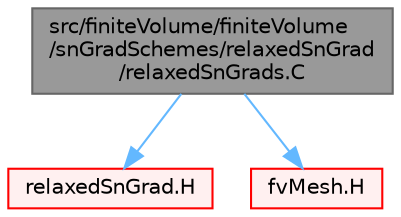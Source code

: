 digraph "src/finiteVolume/finiteVolume/snGradSchemes/relaxedSnGrad/relaxedSnGrads.C"
{
 // LATEX_PDF_SIZE
  bgcolor="transparent";
  edge [fontname=Helvetica,fontsize=10,labelfontname=Helvetica,labelfontsize=10];
  node [fontname=Helvetica,fontsize=10,shape=box,height=0.2,width=0.4];
  Node1 [id="Node000001",label="src/finiteVolume/finiteVolume\l/snGradSchemes/relaxedSnGrad\l/relaxedSnGrads.C",height=0.2,width=0.4,color="gray40", fillcolor="grey60", style="filled", fontcolor="black",tooltip=" "];
  Node1 -> Node2 [id="edge1_Node000001_Node000002",color="steelblue1",style="solid",tooltip=" "];
  Node2 [id="Node000002",label="relaxedSnGrad.H",height=0.2,width=0.4,color="red", fillcolor="#FFF0F0", style="filled",URL="$relaxedSnGrad_8H.html",tooltip=" "];
  Node1 -> Node150 [id="edge2_Node000001_Node000150",color="steelblue1",style="solid",tooltip=" "];
  Node150 [id="Node000150",label="fvMesh.H",height=0.2,width=0.4,color="red", fillcolor="#FFF0F0", style="filled",URL="$fvMesh_8H.html",tooltip=" "];
}
